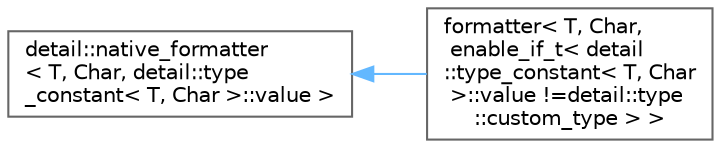 digraph "类继承关系图"
{
 // LATEX_PDF_SIZE
  bgcolor="transparent";
  edge [fontname=Helvetica,fontsize=10,labelfontname=Helvetica,labelfontsize=10];
  node [fontname=Helvetica,fontsize=10,shape=box,height=0.2,width=0.4];
  rankdir="LR";
  Node0 [id="Node000000",label="detail::native_formatter\l\< T, Char, detail::type\l_constant\< T, Char \>::value \>",height=0.2,width=0.4,color="grey40", fillcolor="white", style="filled",URL="$structdetail_1_1native__formatter.html",tooltip=" "];
  Node0 -> Node1 [id="edge578_Node000000_Node000001",dir="back",color="steelblue1",style="solid",tooltip=" "];
  Node1 [id="Node000001",label="formatter\< T, Char,\l enable_if_t\< detail\l::type_constant\< T, Char\l \>::value !=detail::type\l::custom_type \> \>",height=0.2,width=0.4,color="grey40", fillcolor="white", style="filled",URL="$structformatter_3_01_t_00_01_char_00_01enable__if__t_3_01detail_1_1type__constant_3_01_t_00_01_ce66aa95d8f86570b04dc47971fbb1e4b.html",tooltip=" "];
}
